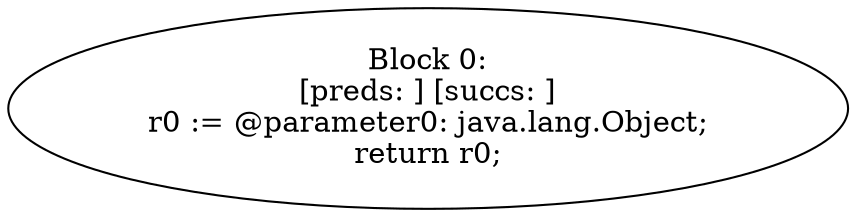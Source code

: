 digraph "unitGraph" {
    "Block 0:
[preds: ] [succs: ]
r0 := @parameter0: java.lang.Object;
return r0;
"
}
